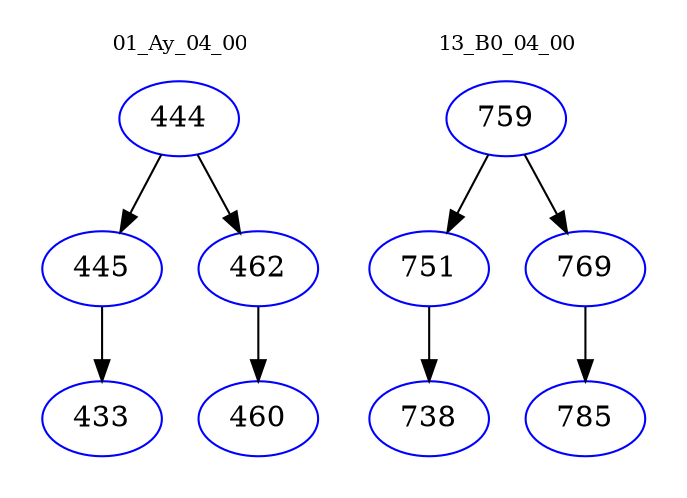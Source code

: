 digraph{
subgraph cluster_0 {
color = white
label = "01_Ay_04_00";
fontsize=10;
T0_444 [label="444", color="blue"]
T0_444 -> T0_445 [color="black"]
T0_445 [label="445", color="blue"]
T0_445 -> T0_433 [color="black"]
T0_433 [label="433", color="blue"]
T0_444 -> T0_462 [color="black"]
T0_462 [label="462", color="blue"]
T0_462 -> T0_460 [color="black"]
T0_460 [label="460", color="blue"]
}
subgraph cluster_1 {
color = white
label = "13_B0_04_00";
fontsize=10;
T1_759 [label="759", color="blue"]
T1_759 -> T1_751 [color="black"]
T1_751 [label="751", color="blue"]
T1_751 -> T1_738 [color="black"]
T1_738 [label="738", color="blue"]
T1_759 -> T1_769 [color="black"]
T1_769 [label="769", color="blue"]
T1_769 -> T1_785 [color="black"]
T1_785 [label="785", color="blue"]
}
}
